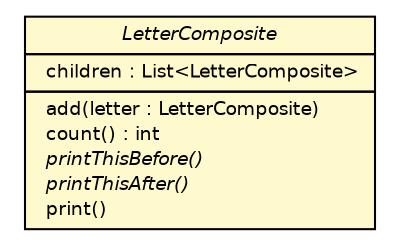 #!/usr/local/bin/dot
#
# Class diagram 
# Generated by UMLGraph version R5_7_2-3-gee82a7 (http://www.umlgraph.org/)
#

digraph G {
	edge [fontname="Helvetica",fontsize=10,labelfontname="Helvetica",labelfontsize=10];
	node [fontname="Helvetica",fontsize=10,shape=plaintext];
	nodesep=0.25;
	ranksep=0.5;
	// com.iluwatar.composite.LetterComposite
	c0 [label=<<table title="com.iluwatar.composite.LetterComposite" border="0" cellborder="1" cellspacing="0" cellpadding="2" port="p" bgcolor="LemonChiffon">
		<tr><td><table border="0" cellspacing="0" cellpadding="1">
<tr><td align="center" balign="center"><font face="Helvetica-Oblique"> LetterComposite </font></td></tr>
		</table></td></tr>
		<tr><td><table border="0" cellspacing="0" cellpadding="1">
<tr><td align="left" balign="left">  children : List&lt;LetterComposite&gt; </td></tr>
		</table></td></tr>
		<tr><td><table border="0" cellspacing="0" cellpadding="1">
<tr><td align="left" balign="left">  add(letter : LetterComposite) </td></tr>
<tr><td align="left" balign="left">  count() : int </td></tr>
<tr><td align="left" balign="left"><font face="Helvetica-Oblique" point-size="9.0">  printThisBefore() </font></td></tr>
<tr><td align="left" balign="left"><font face="Helvetica-Oblique" point-size="9.0">  printThisAfter() </font></td></tr>
<tr><td align="left" balign="left">  print() </td></tr>
		</table></td></tr>
		</table>>, URL="null", fontname="Helvetica", fontcolor="black", fontsize=9.0];
}

